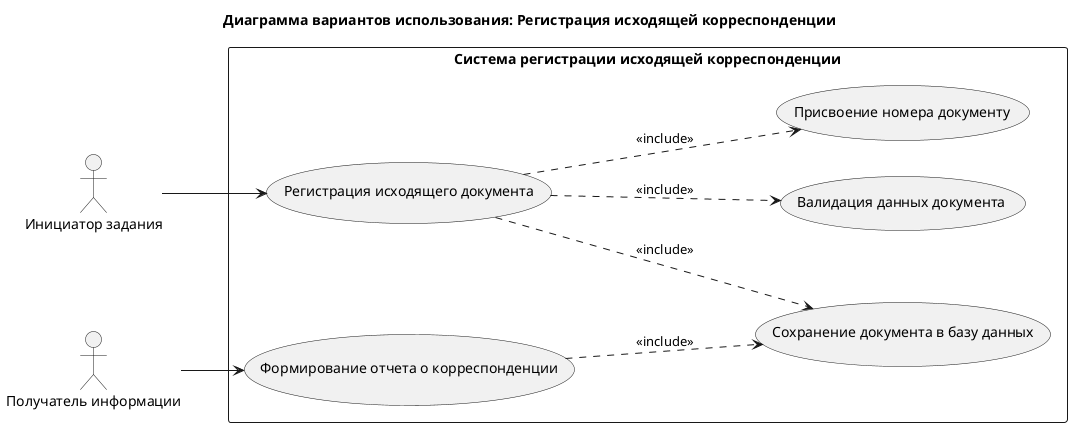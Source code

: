Диаграмма вариантов использования системы:

@startuml
left to right direction
title Диаграмма вариантов использования: Регистрация исходящей корреспонденции

actor "Инициатор задания" as Initiator
actor "Получатель информации" as Receiver

rectangle "Система регистрации исходящей корреспонденции" {
    usecase "Регистрация исходящего документа" as UC1
    usecase "Присвоение номера документу" as UC2
    usecase "Валидация данных документа" as UC3
    usecase "Сохранение документа в базу данных" as UC4
    usecase "Формирование отчета о корреспонденции" as UC5
}

' Взаимодействие с внешними актерами
Initiator --> UC1
Receiver --> UC5

' Взаимодействие внутри системы
UC1 ...> UC2 : <<include>>
UC1 ...> UC3 : <<include>>
UC1 ...> UC4 : <<include>>
UC5 ...> UC4 : <<include>>

@enduml